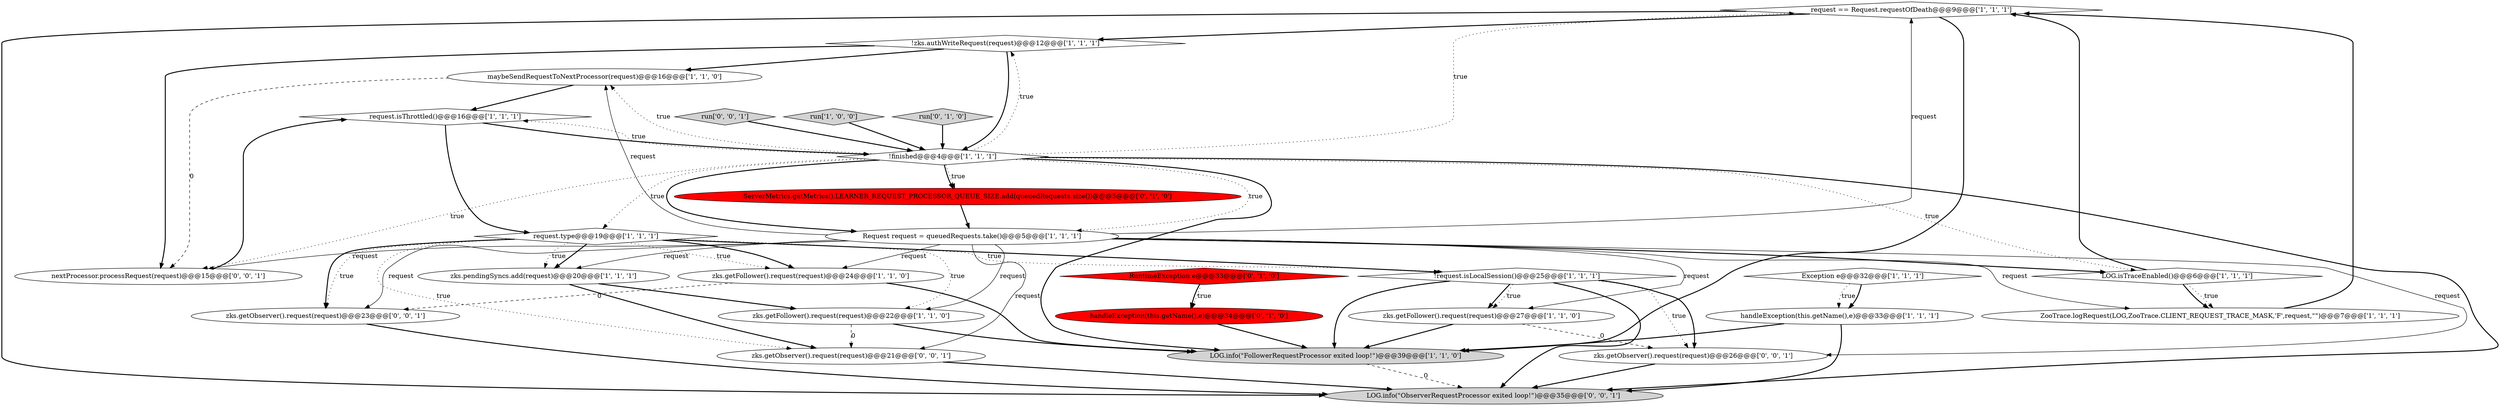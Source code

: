 digraph {
2 [style = filled, label = "zks.getFollower().request(request)@@@24@@@['1', '1', '0']", fillcolor = white, shape = ellipse image = "AAA0AAABBB1BBB"];
4 [style = filled, label = "LOG.isTraceEnabled()@@@6@@@['1', '1', '1']", fillcolor = white, shape = diamond image = "AAA0AAABBB1BBB"];
14 [style = filled, label = "zks.getFollower().request(request)@@@22@@@['1', '1', '0']", fillcolor = white, shape = ellipse image = "AAA0AAABBB1BBB"];
0 [style = filled, label = "request == Request.requestOfDeath@@@9@@@['1', '1', '1']", fillcolor = white, shape = diamond image = "AAA0AAABBB1BBB"];
16 [style = filled, label = "run['1', '0', '0']", fillcolor = lightgray, shape = diamond image = "AAA0AAABBB1BBB"];
11 [style = filled, label = "request.type@@@19@@@['1', '1', '1']", fillcolor = white, shape = diamond image = "AAA0AAABBB1BBB"];
18 [style = filled, label = "ServerMetrics.getMetrics().LEARNER_REQUEST_PROCESSOR_QUEUE_SIZE.add(queuedRequests.size())@@@5@@@['0', '1', '0']", fillcolor = red, shape = ellipse image = "AAA1AAABBB2BBB"];
20 [style = filled, label = "RuntimeException e@@@33@@@['0', '1', '0']", fillcolor = red, shape = diamond image = "AAA1AAABBB2BBB"];
9 [style = filled, label = "LOG.info(\"FollowerRequestProcessor exited loop!\")@@@39@@@['1', '1', '0']", fillcolor = lightgray, shape = ellipse image = "AAA0AAABBB1BBB"];
13 [style = filled, label = "zks.pendingSyncs.add(request)@@@20@@@['1', '1', '1']", fillcolor = white, shape = ellipse image = "AAA0AAABBB1BBB"];
10 [style = filled, label = "request.isThrottled()@@@16@@@['1', '1', '1']", fillcolor = white, shape = diamond image = "AAA0AAABBB1BBB"];
15 [style = filled, label = "maybeSendRequestToNextProcessor(request)@@@16@@@['1', '1', '0']", fillcolor = white, shape = ellipse image = "AAA0AAABBB1BBB"];
21 [style = filled, label = "run['0', '1', '0']", fillcolor = lightgray, shape = diamond image = "AAA0AAABBB2BBB"];
6 [style = filled, label = "ZooTrace.logRequest(LOG,ZooTrace.CLIENT_REQUEST_TRACE_MASK,'F',request,\"\")@@@7@@@['1', '1', '1']", fillcolor = white, shape = ellipse image = "AAA0AAABBB1BBB"];
22 [style = filled, label = "run['0', '0', '1']", fillcolor = lightgray, shape = diamond image = "AAA0AAABBB3BBB"];
5 [style = filled, label = "Request request = queuedRequests.take()@@@5@@@['1', '1', '1']", fillcolor = white, shape = ellipse image = "AAA0AAABBB1BBB"];
24 [style = filled, label = "zks.getObserver().request(request)@@@21@@@['0', '0', '1']", fillcolor = white, shape = ellipse image = "AAA0AAABBB3BBB"];
17 [style = filled, label = "handleException(this.getName(),e)@@@33@@@['1', '1', '1']", fillcolor = white, shape = ellipse image = "AAA0AAABBB1BBB"];
27 [style = filled, label = "LOG.info(\"ObserverRequestProcessor exited loop!\")@@@35@@@['0', '0', '1']", fillcolor = lightgray, shape = ellipse image = "AAA0AAABBB3BBB"];
7 [style = filled, label = "!request.isLocalSession()@@@25@@@['1', '1', '1']", fillcolor = white, shape = diamond image = "AAA0AAABBB1BBB"];
1 [style = filled, label = "!finished@@@4@@@['1', '1', '1']", fillcolor = white, shape = diamond image = "AAA0AAABBB1BBB"];
25 [style = filled, label = "zks.getObserver().request(request)@@@23@@@['0', '0', '1']", fillcolor = white, shape = ellipse image = "AAA0AAABBB3BBB"];
12 [style = filled, label = "Exception e@@@32@@@['1', '1', '1']", fillcolor = white, shape = diamond image = "AAA0AAABBB1BBB"];
19 [style = filled, label = "handleException(this.getName(),e)@@@34@@@['0', '1', '0']", fillcolor = red, shape = ellipse image = "AAA1AAABBB2BBB"];
8 [style = filled, label = "!zks.authWriteRequest(request)@@@12@@@['1', '1', '1']", fillcolor = white, shape = diamond image = "AAA0AAABBB1BBB"];
26 [style = filled, label = "nextProcessor.processRequest(request)@@@15@@@['0', '0', '1']", fillcolor = white, shape = ellipse image = "AAA0AAABBB3BBB"];
23 [style = filled, label = "zks.getObserver().request(request)@@@26@@@['0', '0', '1']", fillcolor = white, shape = ellipse image = "AAA0AAABBB3BBB"];
3 [style = filled, label = "zks.getFollower().request(request)@@@27@@@['1', '1', '0']", fillcolor = white, shape = ellipse image = "AAA0AAABBB1BBB"];
4->6 [style = dotted, label="true"];
11->7 [style = dotted, label="true"];
1->5 [style = bold, label=""];
5->6 [style = solid, label="request"];
14->24 [style = dashed, label="0"];
12->17 [style = dotted, label="true"];
0->9 [style = bold, label=""];
15->10 [style = bold, label=""];
5->25 [style = solid, label="request"];
1->10 [style = dotted, label="true"];
8->15 [style = bold, label=""];
13->24 [style = bold, label=""];
23->27 [style = bold, label=""];
26->10 [style = bold, label=""];
4->6 [style = bold, label=""];
5->23 [style = solid, label="request"];
0->27 [style = bold, label=""];
5->0 [style = solid, label="request"];
17->9 [style = bold, label=""];
1->11 [style = dotted, label="true"];
5->3 [style = solid, label="request"];
12->17 [style = bold, label=""];
1->27 [style = bold, label=""];
11->14 [style = dotted, label="true"];
5->14 [style = solid, label="request"];
9->27 [style = dashed, label="0"];
8->26 [style = bold, label=""];
1->18 [style = bold, label=""];
5->26 [style = solid, label="request"];
6->0 [style = bold, label=""];
1->4 [style = dotted, label="true"];
11->13 [style = dotted, label="true"];
2->9 [style = bold, label=""];
11->2 [style = bold, label=""];
7->3 [style = bold, label=""];
1->9 [style = bold, label=""];
4->0 [style = bold, label=""];
5->24 [style = solid, label="request"];
1->18 [style = dotted, label="true"];
7->9 [style = bold, label=""];
8->1 [style = bold, label=""];
3->9 [style = bold, label=""];
25->27 [style = bold, label=""];
3->23 [style = dashed, label="0"];
11->2 [style = dotted, label="true"];
1->26 [style = dotted, label="true"];
11->25 [style = dotted, label="true"];
7->23 [style = dotted, label="true"];
16->1 [style = bold, label=""];
19->9 [style = bold, label=""];
7->3 [style = dotted, label="true"];
1->15 [style = dotted, label="true"];
18->5 [style = bold, label=""];
7->23 [style = bold, label=""];
5->4 [style = bold, label=""];
11->13 [style = bold, label=""];
21->1 [style = bold, label=""];
0->8 [style = bold, label=""];
1->8 [style = dotted, label="true"];
2->25 [style = dashed, label="0"];
7->27 [style = bold, label=""];
15->26 [style = dashed, label="0"];
14->9 [style = bold, label=""];
20->19 [style = dotted, label="true"];
1->0 [style = dotted, label="true"];
22->1 [style = bold, label=""];
17->27 [style = bold, label=""];
5->13 [style = solid, label="request"];
5->2 [style = solid, label="request"];
20->19 [style = bold, label=""];
10->1 [style = bold, label=""];
5->15 [style = solid, label="request"];
13->14 [style = bold, label=""];
24->27 [style = bold, label=""];
1->5 [style = dotted, label="true"];
11->7 [style = bold, label=""];
11->24 [style = dotted, label="true"];
11->25 [style = bold, label=""];
10->11 [style = bold, label=""];
}
